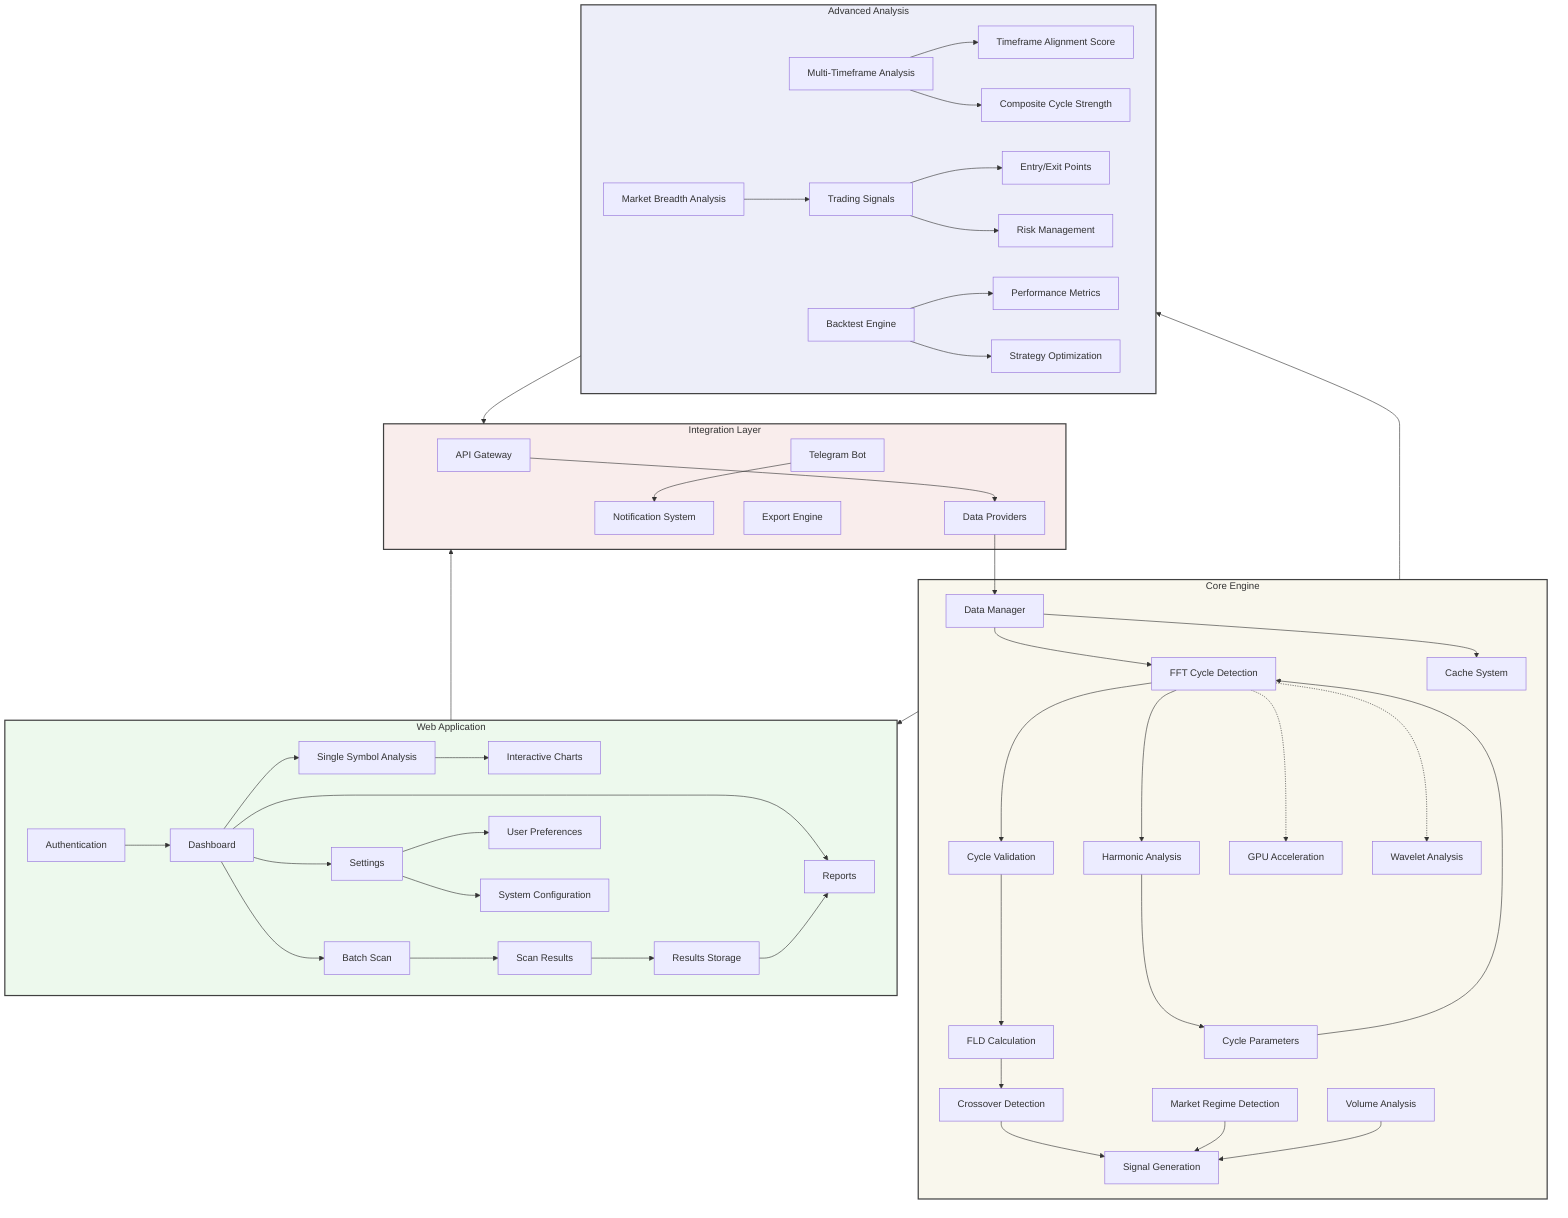 flowchart TD
    subgraph CoreEngine ["Core Engine"]
        FFT[FFT Cycle Detection] --> CycleValidation[Cycle Validation]
        FFT --> HarmonicAnalysis[Harmonic Analysis]
        CycleValidation --> FLDCalculation[FLD Calculation]
        FLDCalculation --> CrossoverDetection[Crossover Detection]
        CrossoverDetection --> SignalGeneration[Signal Generation]
        HarmonicAnalysis --> CycleParameters[Cycle Parameters]
        CycleParameters --> FFT
        
        FFT -.-> GPUAcceleration[GPU Acceleration]
        FFT -.-> WaveletAnalysis[Wavelet Analysis]
        
        MarketRegime[Market Regime Detection] --> SignalGeneration
        VolumeAnalysis[Volume Analysis] --> SignalGeneration
        
        DataManager[Data Manager] --> FFT
        DataManager --> CacheSystem[Cache System]
    end
    
    subgraph WebApplication ["Web Application"]
        Dashboard[Dashboard] --> SingleSymbol[Single Symbol Analysis]
        Dashboard --> BatchScan[Batch Scan]
        Dashboard --> Reports[Reports]
        Dashboard --> Settings[Settings]
        
        SingleSymbol --> InteractiveCharts[Interactive Charts]
        BatchScan --> ScanResults[Scan Results]
        ScanResults --> ResultsStorage[Results Storage]
        ResultsStorage --> Reports
        
        Settings --> UserPreferences[User Preferences]
        Settings --> SystemConfig[System Configuration]
        
        Authentication[Authentication] --> Dashboard
    end
    
    subgraph AdvancedAnalysis ["Advanced Analysis"]
        MultiTimeframe[Multi-Timeframe Analysis] --> TimeframeAlignment[Timeframe Alignment Score]
        MultiTimeframe --> CompositeCycles[Composite Cycle Strength]
        
        TradingSignals[Trading Signals] --> EntryExitPoints[Entry/Exit Points]
        TradingSignals --> RiskManagement[Risk Management]
        
        BacktestEngine[Backtest Engine] --> PerformanceMetrics[Performance Metrics]
        BacktestEngine --> StrategyOptimization[Strategy Optimization]
        
        MarketBreadth[Market Breadth Analysis] --> TradingSignals
    end
    
    subgraph IntegrationLayer ["Integration Layer"]
        APIGateway[API Gateway]
        TelegramBot[Telegram Bot]
        DataProviders[Data Providers]
        NotificationSystem[Notification System]
        ExportEngine[Export Engine]
        
        TelegramBot --> NotificationSystem
        APIGateway --> DataProviders
    end
    
    CoreEngine --> WebApplication
    CoreEngine --> AdvancedAnalysis
    WebApplication --> IntegrationLayer
    AdvancedAnalysis --> IntegrationLayer
    DataProviders --> DataManager
    
    style CoreEngine fill:#f9f7ed,stroke:#404040,stroke-width:2px
    style WebApplication fill:#edf9ed,stroke:#404040,stroke-width:2px
    style AdvancedAnalysis fill:#edeef9,stroke:#404040,stroke-width:2px
    style IntegrationLayer fill:#f9edec,stroke:#404040,stroke-width:2px